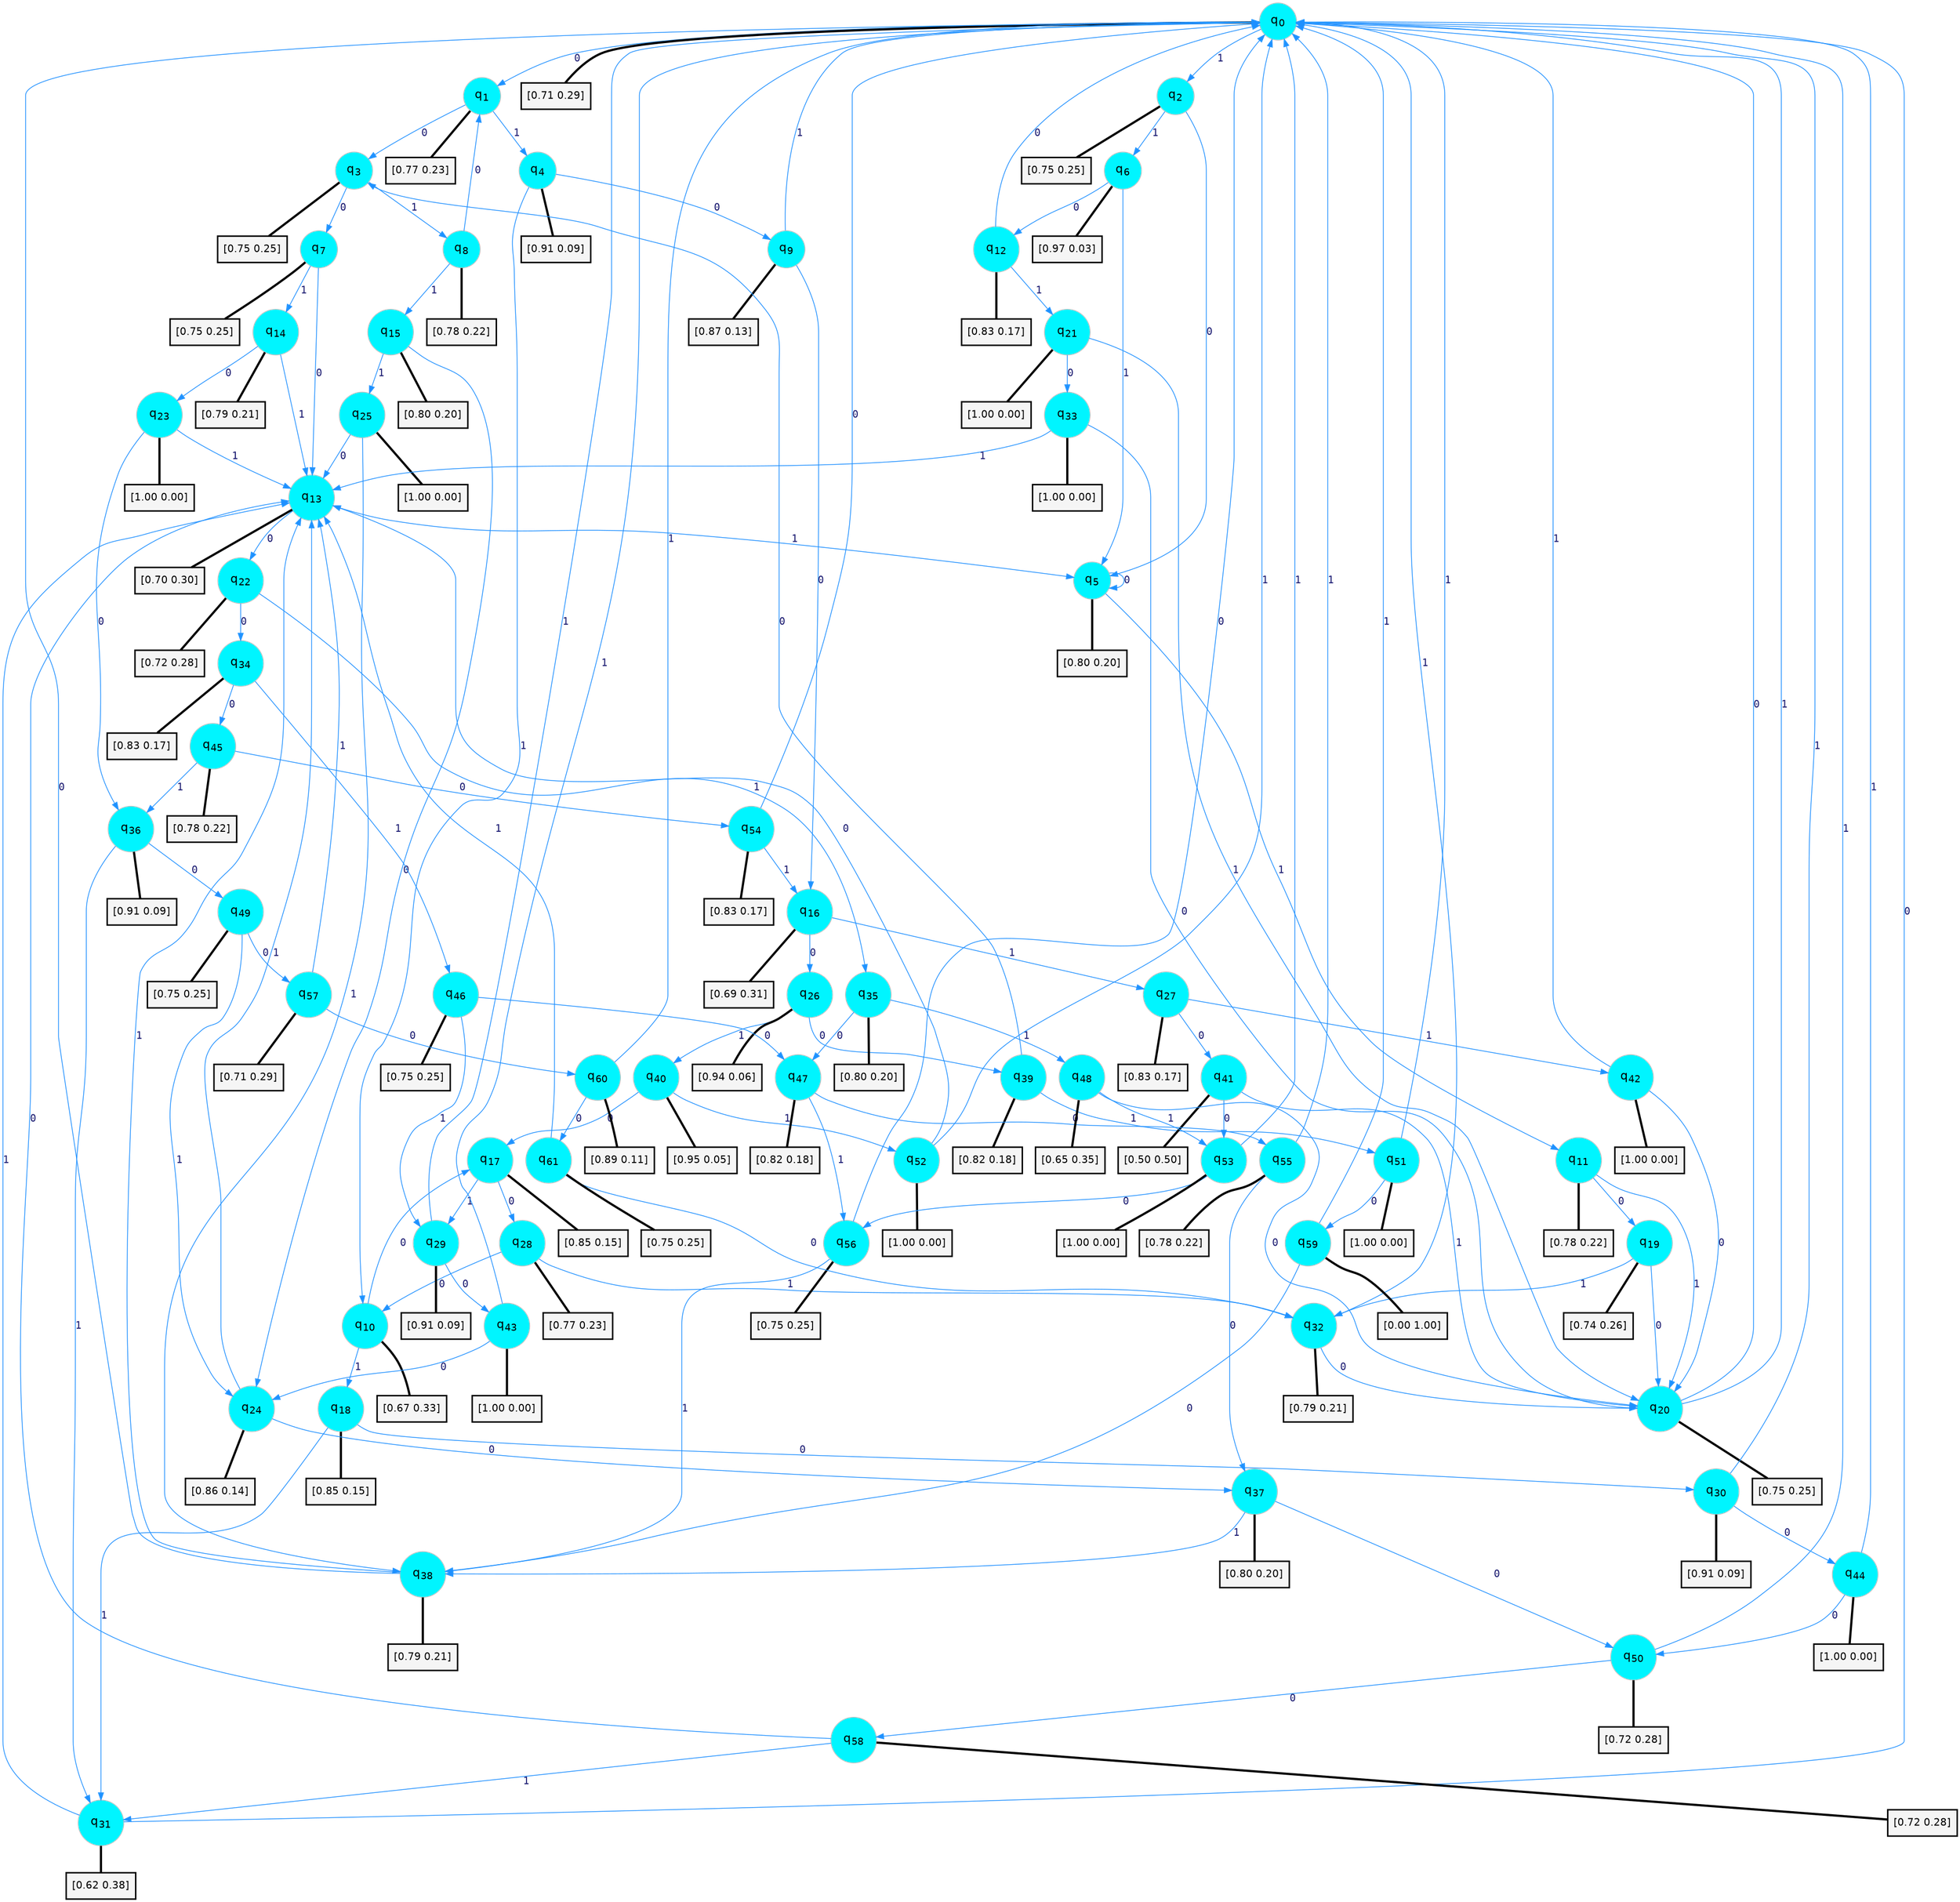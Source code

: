 digraph G {
graph [
bgcolor=transparent, dpi=300, rankdir=TD, size="40,25"];
node [
color=gray, fillcolor=turquoise1, fontcolor=black, fontname=Helvetica, fontsize=16, fontweight=bold, shape=circle, style=filled];
edge [
arrowsize=1, color=dodgerblue1, fontcolor=midnightblue, fontname=courier, fontweight=bold, penwidth=1, style=solid, weight=20];
0[label=<q<SUB>0</SUB>>];
1[label=<q<SUB>1</SUB>>];
2[label=<q<SUB>2</SUB>>];
3[label=<q<SUB>3</SUB>>];
4[label=<q<SUB>4</SUB>>];
5[label=<q<SUB>5</SUB>>];
6[label=<q<SUB>6</SUB>>];
7[label=<q<SUB>7</SUB>>];
8[label=<q<SUB>8</SUB>>];
9[label=<q<SUB>9</SUB>>];
10[label=<q<SUB>10</SUB>>];
11[label=<q<SUB>11</SUB>>];
12[label=<q<SUB>12</SUB>>];
13[label=<q<SUB>13</SUB>>];
14[label=<q<SUB>14</SUB>>];
15[label=<q<SUB>15</SUB>>];
16[label=<q<SUB>16</SUB>>];
17[label=<q<SUB>17</SUB>>];
18[label=<q<SUB>18</SUB>>];
19[label=<q<SUB>19</SUB>>];
20[label=<q<SUB>20</SUB>>];
21[label=<q<SUB>21</SUB>>];
22[label=<q<SUB>22</SUB>>];
23[label=<q<SUB>23</SUB>>];
24[label=<q<SUB>24</SUB>>];
25[label=<q<SUB>25</SUB>>];
26[label=<q<SUB>26</SUB>>];
27[label=<q<SUB>27</SUB>>];
28[label=<q<SUB>28</SUB>>];
29[label=<q<SUB>29</SUB>>];
30[label=<q<SUB>30</SUB>>];
31[label=<q<SUB>31</SUB>>];
32[label=<q<SUB>32</SUB>>];
33[label=<q<SUB>33</SUB>>];
34[label=<q<SUB>34</SUB>>];
35[label=<q<SUB>35</SUB>>];
36[label=<q<SUB>36</SUB>>];
37[label=<q<SUB>37</SUB>>];
38[label=<q<SUB>38</SUB>>];
39[label=<q<SUB>39</SUB>>];
40[label=<q<SUB>40</SUB>>];
41[label=<q<SUB>41</SUB>>];
42[label=<q<SUB>42</SUB>>];
43[label=<q<SUB>43</SUB>>];
44[label=<q<SUB>44</SUB>>];
45[label=<q<SUB>45</SUB>>];
46[label=<q<SUB>46</SUB>>];
47[label=<q<SUB>47</SUB>>];
48[label=<q<SUB>48</SUB>>];
49[label=<q<SUB>49</SUB>>];
50[label=<q<SUB>50</SUB>>];
51[label=<q<SUB>51</SUB>>];
52[label=<q<SUB>52</SUB>>];
53[label=<q<SUB>53</SUB>>];
54[label=<q<SUB>54</SUB>>];
55[label=<q<SUB>55</SUB>>];
56[label=<q<SUB>56</SUB>>];
57[label=<q<SUB>57</SUB>>];
58[label=<q<SUB>58</SUB>>];
59[label=<q<SUB>59</SUB>>];
60[label=<q<SUB>60</SUB>>];
61[label=<q<SUB>61</SUB>>];
62[label="[0.71 0.29]", shape=box,fontcolor=black, fontname=Helvetica, fontsize=14, penwidth=2, fillcolor=whitesmoke,color=black];
63[label="[0.77 0.23]", shape=box,fontcolor=black, fontname=Helvetica, fontsize=14, penwidth=2, fillcolor=whitesmoke,color=black];
64[label="[0.75 0.25]", shape=box,fontcolor=black, fontname=Helvetica, fontsize=14, penwidth=2, fillcolor=whitesmoke,color=black];
65[label="[0.75 0.25]", shape=box,fontcolor=black, fontname=Helvetica, fontsize=14, penwidth=2, fillcolor=whitesmoke,color=black];
66[label="[0.91 0.09]", shape=box,fontcolor=black, fontname=Helvetica, fontsize=14, penwidth=2, fillcolor=whitesmoke,color=black];
67[label="[0.80 0.20]", shape=box,fontcolor=black, fontname=Helvetica, fontsize=14, penwidth=2, fillcolor=whitesmoke,color=black];
68[label="[0.97 0.03]", shape=box,fontcolor=black, fontname=Helvetica, fontsize=14, penwidth=2, fillcolor=whitesmoke,color=black];
69[label="[0.75 0.25]", shape=box,fontcolor=black, fontname=Helvetica, fontsize=14, penwidth=2, fillcolor=whitesmoke,color=black];
70[label="[0.78 0.22]", shape=box,fontcolor=black, fontname=Helvetica, fontsize=14, penwidth=2, fillcolor=whitesmoke,color=black];
71[label="[0.87 0.13]", shape=box,fontcolor=black, fontname=Helvetica, fontsize=14, penwidth=2, fillcolor=whitesmoke,color=black];
72[label="[0.67 0.33]", shape=box,fontcolor=black, fontname=Helvetica, fontsize=14, penwidth=2, fillcolor=whitesmoke,color=black];
73[label="[0.78 0.22]", shape=box,fontcolor=black, fontname=Helvetica, fontsize=14, penwidth=2, fillcolor=whitesmoke,color=black];
74[label="[0.83 0.17]", shape=box,fontcolor=black, fontname=Helvetica, fontsize=14, penwidth=2, fillcolor=whitesmoke,color=black];
75[label="[0.70 0.30]", shape=box,fontcolor=black, fontname=Helvetica, fontsize=14, penwidth=2, fillcolor=whitesmoke,color=black];
76[label="[0.79 0.21]", shape=box,fontcolor=black, fontname=Helvetica, fontsize=14, penwidth=2, fillcolor=whitesmoke,color=black];
77[label="[0.80 0.20]", shape=box,fontcolor=black, fontname=Helvetica, fontsize=14, penwidth=2, fillcolor=whitesmoke,color=black];
78[label="[0.69 0.31]", shape=box,fontcolor=black, fontname=Helvetica, fontsize=14, penwidth=2, fillcolor=whitesmoke,color=black];
79[label="[0.85 0.15]", shape=box,fontcolor=black, fontname=Helvetica, fontsize=14, penwidth=2, fillcolor=whitesmoke,color=black];
80[label="[0.85 0.15]", shape=box,fontcolor=black, fontname=Helvetica, fontsize=14, penwidth=2, fillcolor=whitesmoke,color=black];
81[label="[0.74 0.26]", shape=box,fontcolor=black, fontname=Helvetica, fontsize=14, penwidth=2, fillcolor=whitesmoke,color=black];
82[label="[0.75 0.25]", shape=box,fontcolor=black, fontname=Helvetica, fontsize=14, penwidth=2, fillcolor=whitesmoke,color=black];
83[label="[1.00 0.00]", shape=box,fontcolor=black, fontname=Helvetica, fontsize=14, penwidth=2, fillcolor=whitesmoke,color=black];
84[label="[0.72 0.28]", shape=box,fontcolor=black, fontname=Helvetica, fontsize=14, penwidth=2, fillcolor=whitesmoke,color=black];
85[label="[1.00 0.00]", shape=box,fontcolor=black, fontname=Helvetica, fontsize=14, penwidth=2, fillcolor=whitesmoke,color=black];
86[label="[0.86 0.14]", shape=box,fontcolor=black, fontname=Helvetica, fontsize=14, penwidth=2, fillcolor=whitesmoke,color=black];
87[label="[1.00 0.00]", shape=box,fontcolor=black, fontname=Helvetica, fontsize=14, penwidth=2, fillcolor=whitesmoke,color=black];
88[label="[0.94 0.06]", shape=box,fontcolor=black, fontname=Helvetica, fontsize=14, penwidth=2, fillcolor=whitesmoke,color=black];
89[label="[0.83 0.17]", shape=box,fontcolor=black, fontname=Helvetica, fontsize=14, penwidth=2, fillcolor=whitesmoke,color=black];
90[label="[0.77 0.23]", shape=box,fontcolor=black, fontname=Helvetica, fontsize=14, penwidth=2, fillcolor=whitesmoke,color=black];
91[label="[0.91 0.09]", shape=box,fontcolor=black, fontname=Helvetica, fontsize=14, penwidth=2, fillcolor=whitesmoke,color=black];
92[label="[0.91 0.09]", shape=box,fontcolor=black, fontname=Helvetica, fontsize=14, penwidth=2, fillcolor=whitesmoke,color=black];
93[label="[0.62 0.38]", shape=box,fontcolor=black, fontname=Helvetica, fontsize=14, penwidth=2, fillcolor=whitesmoke,color=black];
94[label="[0.79 0.21]", shape=box,fontcolor=black, fontname=Helvetica, fontsize=14, penwidth=2, fillcolor=whitesmoke,color=black];
95[label="[1.00 0.00]", shape=box,fontcolor=black, fontname=Helvetica, fontsize=14, penwidth=2, fillcolor=whitesmoke,color=black];
96[label="[0.83 0.17]", shape=box,fontcolor=black, fontname=Helvetica, fontsize=14, penwidth=2, fillcolor=whitesmoke,color=black];
97[label="[0.80 0.20]", shape=box,fontcolor=black, fontname=Helvetica, fontsize=14, penwidth=2, fillcolor=whitesmoke,color=black];
98[label="[0.91 0.09]", shape=box,fontcolor=black, fontname=Helvetica, fontsize=14, penwidth=2, fillcolor=whitesmoke,color=black];
99[label="[0.80 0.20]", shape=box,fontcolor=black, fontname=Helvetica, fontsize=14, penwidth=2, fillcolor=whitesmoke,color=black];
100[label="[0.79 0.21]", shape=box,fontcolor=black, fontname=Helvetica, fontsize=14, penwidth=2, fillcolor=whitesmoke,color=black];
101[label="[0.82 0.18]", shape=box,fontcolor=black, fontname=Helvetica, fontsize=14, penwidth=2, fillcolor=whitesmoke,color=black];
102[label="[0.95 0.05]", shape=box,fontcolor=black, fontname=Helvetica, fontsize=14, penwidth=2, fillcolor=whitesmoke,color=black];
103[label="[0.50 0.50]", shape=box,fontcolor=black, fontname=Helvetica, fontsize=14, penwidth=2, fillcolor=whitesmoke,color=black];
104[label="[1.00 0.00]", shape=box,fontcolor=black, fontname=Helvetica, fontsize=14, penwidth=2, fillcolor=whitesmoke,color=black];
105[label="[1.00 0.00]", shape=box,fontcolor=black, fontname=Helvetica, fontsize=14, penwidth=2, fillcolor=whitesmoke,color=black];
106[label="[1.00 0.00]", shape=box,fontcolor=black, fontname=Helvetica, fontsize=14, penwidth=2, fillcolor=whitesmoke,color=black];
107[label="[0.78 0.22]", shape=box,fontcolor=black, fontname=Helvetica, fontsize=14, penwidth=2, fillcolor=whitesmoke,color=black];
108[label="[0.75 0.25]", shape=box,fontcolor=black, fontname=Helvetica, fontsize=14, penwidth=2, fillcolor=whitesmoke,color=black];
109[label="[0.82 0.18]", shape=box,fontcolor=black, fontname=Helvetica, fontsize=14, penwidth=2, fillcolor=whitesmoke,color=black];
110[label="[0.65 0.35]", shape=box,fontcolor=black, fontname=Helvetica, fontsize=14, penwidth=2, fillcolor=whitesmoke,color=black];
111[label="[0.75 0.25]", shape=box,fontcolor=black, fontname=Helvetica, fontsize=14, penwidth=2, fillcolor=whitesmoke,color=black];
112[label="[0.72 0.28]", shape=box,fontcolor=black, fontname=Helvetica, fontsize=14, penwidth=2, fillcolor=whitesmoke,color=black];
113[label="[1.00 0.00]", shape=box,fontcolor=black, fontname=Helvetica, fontsize=14, penwidth=2, fillcolor=whitesmoke,color=black];
114[label="[1.00 0.00]", shape=box,fontcolor=black, fontname=Helvetica, fontsize=14, penwidth=2, fillcolor=whitesmoke,color=black];
115[label="[1.00 0.00]", shape=box,fontcolor=black, fontname=Helvetica, fontsize=14, penwidth=2, fillcolor=whitesmoke,color=black];
116[label="[0.83 0.17]", shape=box,fontcolor=black, fontname=Helvetica, fontsize=14, penwidth=2, fillcolor=whitesmoke,color=black];
117[label="[0.78 0.22]", shape=box,fontcolor=black, fontname=Helvetica, fontsize=14, penwidth=2, fillcolor=whitesmoke,color=black];
118[label="[0.75 0.25]", shape=box,fontcolor=black, fontname=Helvetica, fontsize=14, penwidth=2, fillcolor=whitesmoke,color=black];
119[label="[0.71 0.29]", shape=box,fontcolor=black, fontname=Helvetica, fontsize=14, penwidth=2, fillcolor=whitesmoke,color=black];
120[label="[0.72 0.28]", shape=box,fontcolor=black, fontname=Helvetica, fontsize=14, penwidth=2, fillcolor=whitesmoke,color=black];
121[label="[0.00 1.00]", shape=box,fontcolor=black, fontname=Helvetica, fontsize=14, penwidth=2, fillcolor=whitesmoke,color=black];
122[label="[0.89 0.11]", shape=box,fontcolor=black, fontname=Helvetica, fontsize=14, penwidth=2, fillcolor=whitesmoke,color=black];
123[label="[0.75 0.25]", shape=box,fontcolor=black, fontname=Helvetica, fontsize=14, penwidth=2, fillcolor=whitesmoke,color=black];
0->1 [label=0];
0->2 [label=1];
0->62 [arrowhead=none, penwidth=3,color=black];
1->3 [label=0];
1->4 [label=1];
1->63 [arrowhead=none, penwidth=3,color=black];
2->5 [label=0];
2->6 [label=1];
2->64 [arrowhead=none, penwidth=3,color=black];
3->7 [label=0];
3->8 [label=1];
3->65 [arrowhead=none, penwidth=3,color=black];
4->9 [label=0];
4->10 [label=1];
4->66 [arrowhead=none, penwidth=3,color=black];
5->5 [label=0];
5->11 [label=1];
5->67 [arrowhead=none, penwidth=3,color=black];
6->12 [label=0];
6->5 [label=1];
6->68 [arrowhead=none, penwidth=3,color=black];
7->13 [label=0];
7->14 [label=1];
7->69 [arrowhead=none, penwidth=3,color=black];
8->1 [label=0];
8->15 [label=1];
8->70 [arrowhead=none, penwidth=3,color=black];
9->16 [label=0];
9->0 [label=1];
9->71 [arrowhead=none, penwidth=3,color=black];
10->17 [label=0];
10->18 [label=1];
10->72 [arrowhead=none, penwidth=3,color=black];
11->19 [label=0];
11->20 [label=1];
11->73 [arrowhead=none, penwidth=3,color=black];
12->0 [label=0];
12->21 [label=1];
12->74 [arrowhead=none, penwidth=3,color=black];
13->22 [label=0];
13->5 [label=1];
13->75 [arrowhead=none, penwidth=3,color=black];
14->23 [label=0];
14->13 [label=1];
14->76 [arrowhead=none, penwidth=3,color=black];
15->24 [label=0];
15->25 [label=1];
15->77 [arrowhead=none, penwidth=3,color=black];
16->26 [label=0];
16->27 [label=1];
16->78 [arrowhead=none, penwidth=3,color=black];
17->28 [label=0];
17->29 [label=1];
17->79 [arrowhead=none, penwidth=3,color=black];
18->30 [label=0];
18->31 [label=1];
18->80 [arrowhead=none, penwidth=3,color=black];
19->20 [label=0];
19->32 [label=1];
19->81 [arrowhead=none, penwidth=3,color=black];
20->0 [label=0];
20->0 [label=1];
20->82 [arrowhead=none, penwidth=3,color=black];
21->33 [label=0];
21->20 [label=1];
21->83 [arrowhead=none, penwidth=3,color=black];
22->34 [label=0];
22->35 [label=1];
22->84 [arrowhead=none, penwidth=3,color=black];
23->36 [label=0];
23->13 [label=1];
23->85 [arrowhead=none, penwidth=3,color=black];
24->37 [label=0];
24->13 [label=1];
24->86 [arrowhead=none, penwidth=3,color=black];
25->13 [label=0];
25->38 [label=1];
25->87 [arrowhead=none, penwidth=3,color=black];
26->39 [label=0];
26->40 [label=1];
26->88 [arrowhead=none, penwidth=3,color=black];
27->41 [label=0];
27->42 [label=1];
27->89 [arrowhead=none, penwidth=3,color=black];
28->10 [label=0];
28->32 [label=1];
28->90 [arrowhead=none, penwidth=3,color=black];
29->43 [label=0];
29->0 [label=1];
29->91 [arrowhead=none, penwidth=3,color=black];
30->44 [label=0];
30->0 [label=1];
30->92 [arrowhead=none, penwidth=3,color=black];
31->0 [label=0];
31->13 [label=1];
31->93 [arrowhead=none, penwidth=3,color=black];
32->20 [label=0];
32->0 [label=1];
32->94 [arrowhead=none, penwidth=3,color=black];
33->20 [label=0];
33->13 [label=1];
33->95 [arrowhead=none, penwidth=3,color=black];
34->45 [label=0];
34->46 [label=1];
34->96 [arrowhead=none, penwidth=3,color=black];
35->47 [label=0];
35->48 [label=1];
35->97 [arrowhead=none, penwidth=3,color=black];
36->49 [label=0];
36->31 [label=1];
36->98 [arrowhead=none, penwidth=3,color=black];
37->50 [label=0];
37->38 [label=1];
37->99 [arrowhead=none, penwidth=3,color=black];
38->0 [label=0];
38->13 [label=1];
38->100 [arrowhead=none, penwidth=3,color=black];
39->3 [label=0];
39->51 [label=1];
39->101 [arrowhead=none, penwidth=3,color=black];
40->17 [label=0];
40->52 [label=1];
40->102 [arrowhead=none, penwidth=3,color=black];
41->53 [label=0];
41->20 [label=1];
41->103 [arrowhead=none, penwidth=3,color=black];
42->20 [label=0];
42->0 [label=1];
42->104 [arrowhead=none, penwidth=3,color=black];
43->24 [label=0];
43->0 [label=1];
43->105 [arrowhead=none, penwidth=3,color=black];
44->50 [label=0];
44->0 [label=1];
44->106 [arrowhead=none, penwidth=3,color=black];
45->54 [label=0];
45->36 [label=1];
45->107 [arrowhead=none, penwidth=3,color=black];
46->47 [label=0];
46->29 [label=1];
46->108 [arrowhead=none, penwidth=3,color=black];
47->55 [label=0];
47->56 [label=1];
47->109 [arrowhead=none, penwidth=3,color=black];
48->20 [label=0];
48->53 [label=1];
48->110 [arrowhead=none, penwidth=3,color=black];
49->57 [label=0];
49->24 [label=1];
49->111 [arrowhead=none, penwidth=3,color=black];
50->58 [label=0];
50->0 [label=1];
50->112 [arrowhead=none, penwidth=3,color=black];
51->59 [label=0];
51->0 [label=1];
51->113 [arrowhead=none, penwidth=3,color=black];
52->13 [label=0];
52->0 [label=1];
52->114 [arrowhead=none, penwidth=3,color=black];
53->56 [label=0];
53->0 [label=1];
53->115 [arrowhead=none, penwidth=3,color=black];
54->0 [label=0];
54->16 [label=1];
54->116 [arrowhead=none, penwidth=3,color=black];
55->37 [label=0];
55->0 [label=1];
55->117 [arrowhead=none, penwidth=3,color=black];
56->0 [label=0];
56->38 [label=1];
56->118 [arrowhead=none, penwidth=3,color=black];
57->60 [label=0];
57->13 [label=1];
57->119 [arrowhead=none, penwidth=3,color=black];
58->13 [label=0];
58->31 [label=1];
58->120 [arrowhead=none, penwidth=3,color=black];
59->38 [label=0];
59->0 [label=1];
59->121 [arrowhead=none, penwidth=3,color=black];
60->61 [label=0];
60->0 [label=1];
60->122 [arrowhead=none, penwidth=3,color=black];
61->32 [label=0];
61->13 [label=1];
61->123 [arrowhead=none, penwidth=3,color=black];
}
